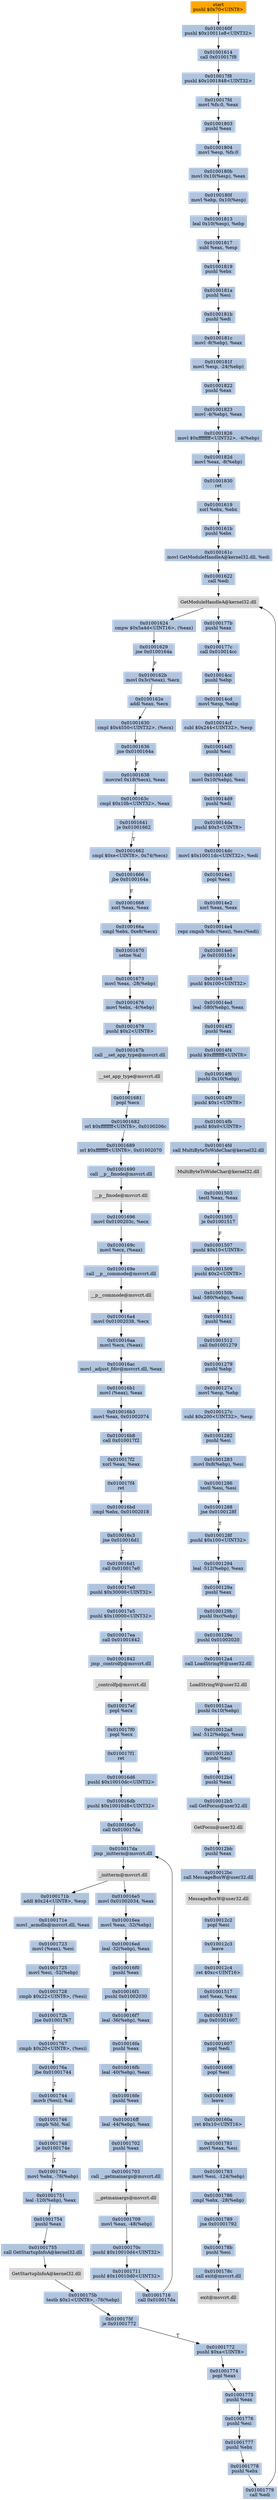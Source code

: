 digraph G {
node[shape=rectangle,style=filled,fillcolor=lightsteelblue,color=lightsteelblue]
bgcolor="transparent"
a0x0100160dpushl_0x70UINT8[label="start\npushl $0x70<UINT8>",color="lightgrey",fillcolor="orange"];
a0x0100160fpushl_0x10011e8UINT32[label="0x0100160f\npushl $0x10011e8<UINT32>"];
a0x01001614call_0x010017f8[label="0x01001614\ncall 0x010017f8"];
a0x010017f8pushl_0x1001848UINT32[label="0x010017f8\npushl $0x1001848<UINT32>"];
a0x010017fdmovl_fs_0_eax[label="0x010017fd\nmovl %fs:0, %eax"];
a0x01001803pushl_eax[label="0x01001803\npushl %eax"];
a0x01001804movl_esp_fs_0[label="0x01001804\nmovl %esp, %fs:0"];
a0x0100180bmovl_0x10esp__eax[label="0x0100180b\nmovl 0x10(%esp), %eax"];
a0x0100180fmovl_ebp_0x10esp_[label="0x0100180f\nmovl %ebp, 0x10(%esp)"];
a0x01001813leal_0x10esp__ebp[label="0x01001813\nleal 0x10(%esp), %ebp"];
a0x01001817subl_eax_esp[label="0x01001817\nsubl %eax, %esp"];
a0x01001819pushl_ebx[label="0x01001819\npushl %ebx"];
a0x0100181apushl_esi[label="0x0100181a\npushl %esi"];
a0x0100181bpushl_edi[label="0x0100181b\npushl %edi"];
a0x0100181cmovl__8ebp__eax[label="0x0100181c\nmovl -8(%ebp), %eax"];
a0x0100181fmovl_esp__24ebp_[label="0x0100181f\nmovl %esp, -24(%ebp)"];
a0x01001822pushl_eax[label="0x01001822\npushl %eax"];
a0x01001823movl__4ebp__eax[label="0x01001823\nmovl -4(%ebp), %eax"];
a0x01001826movl_0xffffffffUINT32__4ebp_[label="0x01001826\nmovl $0xffffffff<UINT32>, -4(%ebp)"];
a0x0100182dmovl_eax__8ebp_[label="0x0100182d\nmovl %eax, -8(%ebp)"];
a0x01001830ret[label="0x01001830\nret"];
a0x01001619xorl_ebx_ebx[label="0x01001619\nxorl %ebx, %ebx"];
a0x0100161bpushl_ebx[label="0x0100161b\npushl %ebx"];
a0x0100161cmovl_GetModuleHandleA_kernel32_dll_edi[label="0x0100161c\nmovl GetModuleHandleA@kernel32.dll, %edi"];
a0x01001622call_edi[label="0x01001622\ncall %edi"];
GetModuleHandleA_kernel32_dll[label="GetModuleHandleA@kernel32.dll",color="lightgrey",fillcolor="lightgrey"];
a0x01001624cmpw_0x5a4dUINT16_eax_[label="0x01001624\ncmpw $0x5a4d<UINT16>, (%eax)"];
a0x01001629jne_0x0100164a[label="0x01001629\njne 0x0100164a"];
a0x0100162bmovl_0x3ceax__ecx[label="0x0100162b\nmovl 0x3c(%eax), %ecx"];
a0x0100162eaddl_eax_ecx[label="0x0100162e\naddl %eax, %ecx"];
a0x01001630cmpl_0x4550UINT32_ecx_[label="0x01001630\ncmpl $0x4550<UINT32>, (%ecx)"];
a0x01001636jne_0x0100164a[label="0x01001636\njne 0x0100164a"];
a0x01001638movzwl_0x18ecx__eax[label="0x01001638\nmovzwl 0x18(%ecx), %eax"];
a0x0100163ccmpl_0x10bUINT32_eax[label="0x0100163c\ncmpl $0x10b<UINT32>, %eax"];
a0x01001641je_0x01001662[label="0x01001641\nje 0x01001662"];
a0x01001662cmpl_0xeUINT8_0x74ecx_[label="0x01001662\ncmpl $0xe<UINT8>, 0x74(%ecx)"];
a0x01001666jbe_0x0100164a[label="0x01001666\njbe 0x0100164a"];
a0x01001668xorl_eax_eax[label="0x01001668\nxorl %eax, %eax"];
a0x0100166acmpl_ebx_0xe8ecx_[label="0x0100166a\ncmpl %ebx, 0xe8(%ecx)"];
a0x01001670setne_al[label="0x01001670\nsetne %al"];
a0x01001673movl_eax__28ebp_[label="0x01001673\nmovl %eax, -28(%ebp)"];
a0x01001676movl_ebx__4ebp_[label="0x01001676\nmovl %ebx, -4(%ebp)"];
a0x01001679pushl_0x2UINT8[label="0x01001679\npushl $0x2<UINT8>"];
a0x0100167bcall___set_app_type_msvcrt_dll[label="0x0100167b\ncall __set_app_type@msvcrt.dll"];
a__set_app_type_msvcrt_dll[label="__set_app_type@msvcrt.dll",color="lightgrey",fillcolor="lightgrey"];
a0x01001681popl_ecx[label="0x01001681\npopl %ecx"];
a0x01001682orl_0xffffffffUINT8_0x0100206c[label="0x01001682\norl $0xffffffff<UINT8>, 0x0100206c"];
a0x01001689orl_0xffffffffUINT8_0x01002070[label="0x01001689\norl $0xffffffff<UINT8>, 0x01002070"];
a0x01001690call___p__fmode_msvcrt_dll[label="0x01001690\ncall __p__fmode@msvcrt.dll"];
a__p__fmode_msvcrt_dll[label="__p__fmode@msvcrt.dll",color="lightgrey",fillcolor="lightgrey"];
a0x01001696movl_0x0100203c_ecx[label="0x01001696\nmovl 0x0100203c, %ecx"];
a0x0100169cmovl_ecx_eax_[label="0x0100169c\nmovl %ecx, (%eax)"];
a0x0100169ecall___p__commode_msvcrt_dll[label="0x0100169e\ncall __p__commode@msvcrt.dll"];
a__p__commode_msvcrt_dll[label="__p__commode@msvcrt.dll",color="lightgrey",fillcolor="lightgrey"];
a0x010016a4movl_0x01002038_ecx[label="0x010016a4\nmovl 0x01002038, %ecx"];
a0x010016aamovl_ecx_eax_[label="0x010016aa\nmovl %ecx, (%eax)"];
a0x010016acmovl__adjust_fdiv_msvcrt_dll_eax[label="0x010016ac\nmovl _adjust_fdiv@msvcrt.dll, %eax"];
a0x010016b1movl_eax__eax[label="0x010016b1\nmovl (%eax), %eax"];
a0x010016b3movl_eax_0x01002074[label="0x010016b3\nmovl %eax, 0x01002074"];
a0x010016b8call_0x010017f2[label="0x010016b8\ncall 0x010017f2"];
a0x010017f2xorl_eax_eax[label="0x010017f2\nxorl %eax, %eax"];
a0x010017f4ret[label="0x010017f4\nret"];
a0x010016bdcmpl_ebx_0x01002018[label="0x010016bd\ncmpl %ebx, 0x01002018"];
a0x010016c3jne_0x010016d1[label="0x010016c3\njne 0x010016d1"];
a0x010016d1call_0x010017e0[label="0x010016d1\ncall 0x010017e0"];
a0x010017e0pushl_0x30000UINT32[label="0x010017e0\npushl $0x30000<UINT32>"];
a0x010017e5pushl_0x10000UINT32[label="0x010017e5\npushl $0x10000<UINT32>"];
a0x010017eacall_0x01001842[label="0x010017ea\ncall 0x01001842"];
a0x01001842jmp__controlfp_msvcrt_dll[label="0x01001842\njmp _controlfp@msvcrt.dll"];
a_controlfp_msvcrt_dll[label="_controlfp@msvcrt.dll",color="lightgrey",fillcolor="lightgrey"];
a0x010017efpopl_ecx[label="0x010017ef\npopl %ecx"];
a0x010017f0popl_ecx[label="0x010017f0\npopl %ecx"];
a0x010017f1ret[label="0x010017f1\nret"];
a0x010016d6pushl_0x10010dcUINT32[label="0x010016d6\npushl $0x10010dc<UINT32>"];
a0x010016dbpushl_0x10010d8UINT32[label="0x010016db\npushl $0x10010d8<UINT32>"];
a0x010016e0call_0x010017da[label="0x010016e0\ncall 0x010017da"];
a0x010017dajmp__initterm_msvcrt_dll[label="0x010017da\njmp _initterm@msvcrt.dll"];
a_initterm_msvcrt_dll[label="_initterm@msvcrt.dll",color="lightgrey",fillcolor="lightgrey"];
a0x010016e5movl_0x01002034_eax[label="0x010016e5\nmovl 0x01002034, %eax"];
a0x010016eamovl_eax__32ebp_[label="0x010016ea\nmovl %eax, -32(%ebp)"];
a0x010016edleal__32ebp__eax[label="0x010016ed\nleal -32(%ebp), %eax"];
a0x010016f0pushl_eax[label="0x010016f0\npushl %eax"];
a0x010016f1pushl_0x01002030[label="0x010016f1\npushl 0x01002030"];
a0x010016f7leal__36ebp__eax[label="0x010016f7\nleal -36(%ebp), %eax"];
a0x010016fapushl_eax[label="0x010016fa\npushl %eax"];
a0x010016fbleal__40ebp__eax[label="0x010016fb\nleal -40(%ebp), %eax"];
a0x010016fepushl_eax[label="0x010016fe\npushl %eax"];
a0x010016ffleal__44ebp__eax[label="0x010016ff\nleal -44(%ebp), %eax"];
a0x01001702pushl_eax[label="0x01001702\npushl %eax"];
a0x01001703call___getmainargs_msvcrt_dll[label="0x01001703\ncall __getmainargs@msvcrt.dll"];
a__getmainargs_msvcrt_dll[label="__getmainargs@msvcrt.dll",color="lightgrey",fillcolor="lightgrey"];
a0x01001709movl_eax__48ebp_[label="0x01001709\nmovl %eax, -48(%ebp)"];
a0x0100170cpushl_0x10010d4UINT32[label="0x0100170c\npushl $0x10010d4<UINT32>"];
a0x01001711pushl_0x10010d0UINT32[label="0x01001711\npushl $0x10010d0<UINT32>"];
a0x01001716call_0x010017da[label="0x01001716\ncall 0x010017da"];
a0x0100171baddl_0x24UINT8_esp[label="0x0100171b\naddl $0x24<UINT8>, %esp"];
a0x0100171emovl__acmdln_msvcrt_dll_eax[label="0x0100171e\nmovl _acmdln@msvcrt.dll, %eax"];
a0x01001723movl_eax__esi[label="0x01001723\nmovl (%eax), %esi"];
a0x01001725movl_esi__52ebp_[label="0x01001725\nmovl %esi, -52(%ebp)"];
a0x01001728cmpb_0x22UINT8_esi_[label="0x01001728\ncmpb $0x22<UINT8>, (%esi)"];
a0x0100172bjne_0x01001767[label="0x0100172b\njne 0x01001767"];
a0x01001767cmpb_0x20UINT8_esi_[label="0x01001767\ncmpb $0x20<UINT8>, (%esi)"];
a0x0100176ajbe_0x01001744[label="0x0100176a\njbe 0x01001744"];
a0x01001744movb_esi__al[label="0x01001744\nmovb (%esi), %al"];
a0x01001746cmpb_bl_al[label="0x01001746\ncmpb %bl, %al"];
a0x01001748je_0x0100174e[label="0x01001748\nje 0x0100174e"];
a0x0100174emovl_ebx__76ebp_[label="0x0100174e\nmovl %ebx, -76(%ebp)"];
a0x01001751leal__120ebp__eax[label="0x01001751\nleal -120(%ebp), %eax"];
a0x01001754pushl_eax[label="0x01001754\npushl %eax"];
a0x01001755call_GetStartupInfoA_kernel32_dll[label="0x01001755\ncall GetStartupInfoA@kernel32.dll"];
GetStartupInfoA_kernel32_dll[label="GetStartupInfoA@kernel32.dll",color="lightgrey",fillcolor="lightgrey"];
a0x0100175btestb_0x1UINT8__76ebp_[label="0x0100175b\ntestb $0x1<UINT8>, -76(%ebp)"];
a0x0100175fje_0x01001772[label="0x0100175f\nje 0x01001772"];
a0x01001772pushl_0xaUINT8[label="0x01001772\npushl $0xa<UINT8>"];
a0x01001774popl_eax[label="0x01001774\npopl %eax"];
a0x01001775pushl_eax[label="0x01001775\npushl %eax"];
a0x01001776pushl_esi[label="0x01001776\npushl %esi"];
a0x01001777pushl_ebx[label="0x01001777\npushl %ebx"];
a0x01001778pushl_ebx[label="0x01001778\npushl %ebx"];
a0x01001779call_edi[label="0x01001779\ncall %edi"];
a0x0100177bpushl_eax[label="0x0100177b\npushl %eax"];
a0x0100177ccall_0x010014cc[label="0x0100177c\ncall 0x010014cc"];
a0x010014ccpushl_ebp[label="0x010014cc\npushl %ebp"];
a0x010014cdmovl_esp_ebp[label="0x010014cd\nmovl %esp, %ebp"];
a0x010014cfsubl_0x244UINT32_esp[label="0x010014cf\nsubl $0x244<UINT32>, %esp"];
a0x010014d5pushl_esi[label="0x010014d5\npushl %esi"];
a0x010014d6movl_0x10ebp__esi[label="0x010014d6\nmovl 0x10(%ebp), %esi"];
a0x010014d9pushl_edi[label="0x010014d9\npushl %edi"];
a0x010014dapushl_0x5UINT8[label="0x010014da\npushl $0x5<UINT8>"];
a0x010014dcmovl_0x10011dcUINT32_edi[label="0x010014dc\nmovl $0x10011dc<UINT32>, %edi"];
a0x010014e1popl_ecx[label="0x010014e1\npopl %ecx"];
a0x010014e2xorl_eax_eax[label="0x010014e2\nxorl %eax, %eax"];
a0x010014e4repz_cmpsb_ds_esi__es_edi_[label="0x010014e4\nrepz cmpsb %ds:(%esi), %es:(%edi)"];
a0x010014e6je_0x0100151e[label="0x010014e6\nje 0x0100151e"];
a0x010014e8pushl_0x100UINT32[label="0x010014e8\npushl $0x100<UINT32>"];
a0x010014edleal__580ebp__eax[label="0x010014ed\nleal -580(%ebp), %eax"];
a0x010014f3pushl_eax[label="0x010014f3\npushl %eax"];
a0x010014f4pushl_0xffffffffUINT8[label="0x010014f4\npushl $0xffffffff<UINT8>"];
a0x010014f6pushl_0x10ebp_[label="0x010014f6\npushl 0x10(%ebp)"];
a0x010014f9pushl_0x1UINT8[label="0x010014f9\npushl $0x1<UINT8>"];
a0x010014fbpushl_0x0UINT8[label="0x010014fb\npushl $0x0<UINT8>"];
a0x010014fdcall_MultiByteToWideChar_kernel32_dll[label="0x010014fd\ncall MultiByteToWideChar@kernel32.dll"];
MultiByteToWideChar_kernel32_dll[label="MultiByteToWideChar@kernel32.dll",color="lightgrey",fillcolor="lightgrey"];
a0x01001503testl_eax_eax[label="0x01001503\ntestl %eax, %eax"];
a0x01001505je_0x01001517[label="0x01001505\nje 0x01001517"];
a0x01001507pushl_0x10UINT8[label="0x01001507\npushl $0x10<UINT8>"];
a0x01001509pushl_0x2UINT8[label="0x01001509\npushl $0x2<UINT8>"];
a0x0100150bleal__580ebp__eax[label="0x0100150b\nleal -580(%ebp), %eax"];
a0x01001511pushl_eax[label="0x01001511\npushl %eax"];
a0x01001512call_0x01001279[label="0x01001512\ncall 0x01001279"];
a0x01001279pushl_ebp[label="0x01001279\npushl %ebp"];
a0x0100127amovl_esp_ebp[label="0x0100127a\nmovl %esp, %ebp"];
a0x0100127csubl_0x200UINT32_esp[label="0x0100127c\nsubl $0x200<UINT32>, %esp"];
a0x01001282pushl_esi[label="0x01001282\npushl %esi"];
a0x01001283movl_0x8ebp__esi[label="0x01001283\nmovl 0x8(%ebp), %esi"];
a0x01001286testl_esi_esi[label="0x01001286\ntestl %esi, %esi"];
a0x01001288jne_0x0100128f[label="0x01001288\njne 0x0100128f"];
a0x0100128fpushl_0x100UINT32[label="0x0100128f\npushl $0x100<UINT32>"];
a0x01001294leal__512ebp__eax[label="0x01001294\nleal -512(%ebp), %eax"];
a0x0100129apushl_eax[label="0x0100129a\npushl %eax"];
a0x0100129bpushl_0xcebp_[label="0x0100129b\npushl 0xc(%ebp)"];
a0x0100129epushl_0x01002020[label="0x0100129e\npushl 0x01002020"];
a0x010012a4call_LoadStringW_user32_dll[label="0x010012a4\ncall LoadStringW@user32.dll"];
LoadStringW_user32_dll[label="LoadStringW@user32.dll",color="lightgrey",fillcolor="lightgrey"];
a0x010012aapushl_0x10ebp_[label="0x010012aa\npushl 0x10(%ebp)"];
a0x010012adleal__512ebp__eax[label="0x010012ad\nleal -512(%ebp), %eax"];
a0x010012b3pushl_esi[label="0x010012b3\npushl %esi"];
a0x010012b4pushl_eax[label="0x010012b4\npushl %eax"];
a0x010012b5call_GetFocus_user32_dll[label="0x010012b5\ncall GetFocus@user32.dll"];
GetFocus_user32_dll[label="GetFocus@user32.dll",color="lightgrey",fillcolor="lightgrey"];
a0x010012bbpushl_eax[label="0x010012bb\npushl %eax"];
a0x010012bccall_MessageBoxW_user32_dll[label="0x010012bc\ncall MessageBoxW@user32.dll"];
MessageBoxW_user32_dll[label="MessageBoxW@user32.dll",color="lightgrey",fillcolor="lightgrey"];
a0x010012c2popl_esi[label="0x010012c2\npopl %esi"];
a0x010012c3leave_[label="0x010012c3\nleave "];
a0x010012c4ret_0xcUINT16[label="0x010012c4\nret $0xc<UINT16>"];
a0x01001517xorl_eax_eax[label="0x01001517\nxorl %eax, %eax"];
a0x01001519jmp_0x01001607[label="0x01001519\njmp 0x01001607"];
a0x01001607popl_edi[label="0x01001607\npopl %edi"];
a0x01001608popl_esi[label="0x01001608\npopl %esi"];
a0x01001609leave_[label="0x01001609\nleave "];
a0x0100160aret_0x10UINT16[label="0x0100160a\nret $0x10<UINT16>"];
a0x01001781movl_eax_esi[label="0x01001781\nmovl %eax, %esi"];
a0x01001783movl_esi__124ebp_[label="0x01001783\nmovl %esi, -124(%ebp)"];
a0x01001786cmpl_ebx__28ebp_[label="0x01001786\ncmpl %ebx, -28(%ebp)"];
a0x01001789jne_0x01001792[label="0x01001789\njne 0x01001792"];
a0x0100178bpushl_esi[label="0x0100178b\npushl %esi"];
a0x0100178ccall_exit_msvcrt_dll[label="0x0100178c\ncall exit@msvcrt.dll"];
exit_msvcrt_dll[label="exit@msvcrt.dll",color="lightgrey",fillcolor="lightgrey"];
a0x0100160dpushl_0x70UINT8 -> a0x0100160fpushl_0x10011e8UINT32 [color="#000000"];
a0x0100160fpushl_0x10011e8UINT32 -> a0x01001614call_0x010017f8 [color="#000000"];
a0x01001614call_0x010017f8 -> a0x010017f8pushl_0x1001848UINT32 [color="#000000"];
a0x010017f8pushl_0x1001848UINT32 -> a0x010017fdmovl_fs_0_eax [color="#000000"];
a0x010017fdmovl_fs_0_eax -> a0x01001803pushl_eax [color="#000000"];
a0x01001803pushl_eax -> a0x01001804movl_esp_fs_0 [color="#000000"];
a0x01001804movl_esp_fs_0 -> a0x0100180bmovl_0x10esp__eax [color="#000000"];
a0x0100180bmovl_0x10esp__eax -> a0x0100180fmovl_ebp_0x10esp_ [color="#000000"];
a0x0100180fmovl_ebp_0x10esp_ -> a0x01001813leal_0x10esp__ebp [color="#000000"];
a0x01001813leal_0x10esp__ebp -> a0x01001817subl_eax_esp [color="#000000"];
a0x01001817subl_eax_esp -> a0x01001819pushl_ebx [color="#000000"];
a0x01001819pushl_ebx -> a0x0100181apushl_esi [color="#000000"];
a0x0100181apushl_esi -> a0x0100181bpushl_edi [color="#000000"];
a0x0100181bpushl_edi -> a0x0100181cmovl__8ebp__eax [color="#000000"];
a0x0100181cmovl__8ebp__eax -> a0x0100181fmovl_esp__24ebp_ [color="#000000"];
a0x0100181fmovl_esp__24ebp_ -> a0x01001822pushl_eax [color="#000000"];
a0x01001822pushl_eax -> a0x01001823movl__4ebp__eax [color="#000000"];
a0x01001823movl__4ebp__eax -> a0x01001826movl_0xffffffffUINT32__4ebp_ [color="#000000"];
a0x01001826movl_0xffffffffUINT32__4ebp_ -> a0x0100182dmovl_eax__8ebp_ [color="#000000"];
a0x0100182dmovl_eax__8ebp_ -> a0x01001830ret [color="#000000"];
a0x01001830ret -> a0x01001619xorl_ebx_ebx [color="#000000"];
a0x01001619xorl_ebx_ebx -> a0x0100161bpushl_ebx [color="#000000"];
a0x0100161bpushl_ebx -> a0x0100161cmovl_GetModuleHandleA_kernel32_dll_edi [color="#000000"];
a0x0100161cmovl_GetModuleHandleA_kernel32_dll_edi -> a0x01001622call_edi [color="#000000"];
a0x01001622call_edi -> GetModuleHandleA_kernel32_dll [color="#000000"];
GetModuleHandleA_kernel32_dll -> a0x01001624cmpw_0x5a4dUINT16_eax_ [color="#000000"];
a0x01001624cmpw_0x5a4dUINT16_eax_ -> a0x01001629jne_0x0100164a [color="#000000"];
a0x01001629jne_0x0100164a -> a0x0100162bmovl_0x3ceax__ecx [color="#000000",label="F"];
a0x0100162bmovl_0x3ceax__ecx -> a0x0100162eaddl_eax_ecx [color="#000000"];
a0x0100162eaddl_eax_ecx -> a0x01001630cmpl_0x4550UINT32_ecx_ [color="#000000"];
a0x01001630cmpl_0x4550UINT32_ecx_ -> a0x01001636jne_0x0100164a [color="#000000"];
a0x01001636jne_0x0100164a -> a0x01001638movzwl_0x18ecx__eax [color="#000000",label="F"];
a0x01001638movzwl_0x18ecx__eax -> a0x0100163ccmpl_0x10bUINT32_eax [color="#000000"];
a0x0100163ccmpl_0x10bUINT32_eax -> a0x01001641je_0x01001662 [color="#000000"];
a0x01001641je_0x01001662 -> a0x01001662cmpl_0xeUINT8_0x74ecx_ [color="#000000",label="T"];
a0x01001662cmpl_0xeUINT8_0x74ecx_ -> a0x01001666jbe_0x0100164a [color="#000000"];
a0x01001666jbe_0x0100164a -> a0x01001668xorl_eax_eax [color="#000000",label="F"];
a0x01001668xorl_eax_eax -> a0x0100166acmpl_ebx_0xe8ecx_ [color="#000000"];
a0x0100166acmpl_ebx_0xe8ecx_ -> a0x01001670setne_al [color="#000000"];
a0x01001670setne_al -> a0x01001673movl_eax__28ebp_ [color="#000000"];
a0x01001673movl_eax__28ebp_ -> a0x01001676movl_ebx__4ebp_ [color="#000000"];
a0x01001676movl_ebx__4ebp_ -> a0x01001679pushl_0x2UINT8 [color="#000000"];
a0x01001679pushl_0x2UINT8 -> a0x0100167bcall___set_app_type_msvcrt_dll [color="#000000"];
a0x0100167bcall___set_app_type_msvcrt_dll -> a__set_app_type_msvcrt_dll [color="#000000"];
a__set_app_type_msvcrt_dll -> a0x01001681popl_ecx [color="#000000"];
a0x01001681popl_ecx -> a0x01001682orl_0xffffffffUINT8_0x0100206c [color="#000000"];
a0x01001682orl_0xffffffffUINT8_0x0100206c -> a0x01001689orl_0xffffffffUINT8_0x01002070 [color="#000000"];
a0x01001689orl_0xffffffffUINT8_0x01002070 -> a0x01001690call___p__fmode_msvcrt_dll [color="#000000"];
a0x01001690call___p__fmode_msvcrt_dll -> a__p__fmode_msvcrt_dll [color="#000000"];
a__p__fmode_msvcrt_dll -> a0x01001696movl_0x0100203c_ecx [color="#000000"];
a0x01001696movl_0x0100203c_ecx -> a0x0100169cmovl_ecx_eax_ [color="#000000"];
a0x0100169cmovl_ecx_eax_ -> a0x0100169ecall___p__commode_msvcrt_dll [color="#000000"];
a0x0100169ecall___p__commode_msvcrt_dll -> a__p__commode_msvcrt_dll [color="#000000"];
a__p__commode_msvcrt_dll -> a0x010016a4movl_0x01002038_ecx [color="#000000"];
a0x010016a4movl_0x01002038_ecx -> a0x010016aamovl_ecx_eax_ [color="#000000"];
a0x010016aamovl_ecx_eax_ -> a0x010016acmovl__adjust_fdiv_msvcrt_dll_eax [color="#000000"];
a0x010016acmovl__adjust_fdiv_msvcrt_dll_eax -> a0x010016b1movl_eax__eax [color="#000000"];
a0x010016b1movl_eax__eax -> a0x010016b3movl_eax_0x01002074 [color="#000000"];
a0x010016b3movl_eax_0x01002074 -> a0x010016b8call_0x010017f2 [color="#000000"];
a0x010016b8call_0x010017f2 -> a0x010017f2xorl_eax_eax [color="#000000"];
a0x010017f2xorl_eax_eax -> a0x010017f4ret [color="#000000"];
a0x010017f4ret -> a0x010016bdcmpl_ebx_0x01002018 [color="#000000"];
a0x010016bdcmpl_ebx_0x01002018 -> a0x010016c3jne_0x010016d1 [color="#000000"];
a0x010016c3jne_0x010016d1 -> a0x010016d1call_0x010017e0 [color="#000000",label="T"];
a0x010016d1call_0x010017e0 -> a0x010017e0pushl_0x30000UINT32 [color="#000000"];
a0x010017e0pushl_0x30000UINT32 -> a0x010017e5pushl_0x10000UINT32 [color="#000000"];
a0x010017e5pushl_0x10000UINT32 -> a0x010017eacall_0x01001842 [color="#000000"];
a0x010017eacall_0x01001842 -> a0x01001842jmp__controlfp_msvcrt_dll [color="#000000"];
a0x01001842jmp__controlfp_msvcrt_dll -> a_controlfp_msvcrt_dll [color="#000000"];
a_controlfp_msvcrt_dll -> a0x010017efpopl_ecx [color="#000000"];
a0x010017efpopl_ecx -> a0x010017f0popl_ecx [color="#000000"];
a0x010017f0popl_ecx -> a0x010017f1ret [color="#000000"];
a0x010017f1ret -> a0x010016d6pushl_0x10010dcUINT32 [color="#000000"];
a0x010016d6pushl_0x10010dcUINT32 -> a0x010016dbpushl_0x10010d8UINT32 [color="#000000"];
a0x010016dbpushl_0x10010d8UINT32 -> a0x010016e0call_0x010017da [color="#000000"];
a0x010016e0call_0x010017da -> a0x010017dajmp__initterm_msvcrt_dll [color="#000000"];
a0x010017dajmp__initterm_msvcrt_dll -> a_initterm_msvcrt_dll [color="#000000"];
a_initterm_msvcrt_dll -> a0x010016e5movl_0x01002034_eax [color="#000000"];
a0x010016e5movl_0x01002034_eax -> a0x010016eamovl_eax__32ebp_ [color="#000000"];
a0x010016eamovl_eax__32ebp_ -> a0x010016edleal__32ebp__eax [color="#000000"];
a0x010016edleal__32ebp__eax -> a0x010016f0pushl_eax [color="#000000"];
a0x010016f0pushl_eax -> a0x010016f1pushl_0x01002030 [color="#000000"];
a0x010016f1pushl_0x01002030 -> a0x010016f7leal__36ebp__eax [color="#000000"];
a0x010016f7leal__36ebp__eax -> a0x010016fapushl_eax [color="#000000"];
a0x010016fapushl_eax -> a0x010016fbleal__40ebp__eax [color="#000000"];
a0x010016fbleal__40ebp__eax -> a0x010016fepushl_eax [color="#000000"];
a0x010016fepushl_eax -> a0x010016ffleal__44ebp__eax [color="#000000"];
a0x010016ffleal__44ebp__eax -> a0x01001702pushl_eax [color="#000000"];
a0x01001702pushl_eax -> a0x01001703call___getmainargs_msvcrt_dll [color="#000000"];
a0x01001703call___getmainargs_msvcrt_dll -> a__getmainargs_msvcrt_dll [color="#000000"];
a__getmainargs_msvcrt_dll -> a0x01001709movl_eax__48ebp_ [color="#000000"];
a0x01001709movl_eax__48ebp_ -> a0x0100170cpushl_0x10010d4UINT32 [color="#000000"];
a0x0100170cpushl_0x10010d4UINT32 -> a0x01001711pushl_0x10010d0UINT32 [color="#000000"];
a0x01001711pushl_0x10010d0UINT32 -> a0x01001716call_0x010017da [color="#000000"];
a0x01001716call_0x010017da -> a0x010017dajmp__initterm_msvcrt_dll [color="#000000"];
a_initterm_msvcrt_dll -> a0x0100171baddl_0x24UINT8_esp [color="#000000"];
a0x0100171baddl_0x24UINT8_esp -> a0x0100171emovl__acmdln_msvcrt_dll_eax [color="#000000"];
a0x0100171emovl__acmdln_msvcrt_dll_eax -> a0x01001723movl_eax__esi [color="#000000"];
a0x01001723movl_eax__esi -> a0x01001725movl_esi__52ebp_ [color="#000000"];
a0x01001725movl_esi__52ebp_ -> a0x01001728cmpb_0x22UINT8_esi_ [color="#000000"];
a0x01001728cmpb_0x22UINT8_esi_ -> a0x0100172bjne_0x01001767 [color="#000000"];
a0x0100172bjne_0x01001767 -> a0x01001767cmpb_0x20UINT8_esi_ [color="#000000",label="T"];
a0x01001767cmpb_0x20UINT8_esi_ -> a0x0100176ajbe_0x01001744 [color="#000000"];
a0x0100176ajbe_0x01001744 -> a0x01001744movb_esi__al [color="#000000",label="T"];
a0x01001744movb_esi__al -> a0x01001746cmpb_bl_al [color="#000000"];
a0x01001746cmpb_bl_al -> a0x01001748je_0x0100174e [color="#000000"];
a0x01001748je_0x0100174e -> a0x0100174emovl_ebx__76ebp_ [color="#000000",label="T"];
a0x0100174emovl_ebx__76ebp_ -> a0x01001751leal__120ebp__eax [color="#000000"];
a0x01001751leal__120ebp__eax -> a0x01001754pushl_eax [color="#000000"];
a0x01001754pushl_eax -> a0x01001755call_GetStartupInfoA_kernel32_dll [color="#000000"];
a0x01001755call_GetStartupInfoA_kernel32_dll -> GetStartupInfoA_kernel32_dll [color="#000000"];
GetStartupInfoA_kernel32_dll -> a0x0100175btestb_0x1UINT8__76ebp_ [color="#000000"];
a0x0100175btestb_0x1UINT8__76ebp_ -> a0x0100175fje_0x01001772 [color="#000000"];
a0x0100175fje_0x01001772 -> a0x01001772pushl_0xaUINT8 [color="#000000",label="T"];
a0x01001772pushl_0xaUINT8 -> a0x01001774popl_eax [color="#000000"];
a0x01001774popl_eax -> a0x01001775pushl_eax [color="#000000"];
a0x01001775pushl_eax -> a0x01001776pushl_esi [color="#000000"];
a0x01001776pushl_esi -> a0x01001777pushl_ebx [color="#000000"];
a0x01001777pushl_ebx -> a0x01001778pushl_ebx [color="#000000"];
a0x01001778pushl_ebx -> a0x01001779call_edi [color="#000000"];
a0x01001779call_edi -> GetModuleHandleA_kernel32_dll [color="#000000"];
GetModuleHandleA_kernel32_dll -> a0x0100177bpushl_eax [color="#000000"];
a0x0100177bpushl_eax -> a0x0100177ccall_0x010014cc [color="#000000"];
a0x0100177ccall_0x010014cc -> a0x010014ccpushl_ebp [color="#000000"];
a0x010014ccpushl_ebp -> a0x010014cdmovl_esp_ebp [color="#000000"];
a0x010014cdmovl_esp_ebp -> a0x010014cfsubl_0x244UINT32_esp [color="#000000"];
a0x010014cfsubl_0x244UINT32_esp -> a0x010014d5pushl_esi [color="#000000"];
a0x010014d5pushl_esi -> a0x010014d6movl_0x10ebp__esi [color="#000000"];
a0x010014d6movl_0x10ebp__esi -> a0x010014d9pushl_edi [color="#000000"];
a0x010014d9pushl_edi -> a0x010014dapushl_0x5UINT8 [color="#000000"];
a0x010014dapushl_0x5UINT8 -> a0x010014dcmovl_0x10011dcUINT32_edi [color="#000000"];
a0x010014dcmovl_0x10011dcUINT32_edi -> a0x010014e1popl_ecx [color="#000000"];
a0x010014e1popl_ecx -> a0x010014e2xorl_eax_eax [color="#000000"];
a0x010014e2xorl_eax_eax -> a0x010014e4repz_cmpsb_ds_esi__es_edi_ [color="#000000"];
a0x010014e4repz_cmpsb_ds_esi__es_edi_ -> a0x010014e6je_0x0100151e [color="#000000"];
a0x010014e6je_0x0100151e -> a0x010014e8pushl_0x100UINT32 [color="#000000",label="F"];
a0x010014e8pushl_0x100UINT32 -> a0x010014edleal__580ebp__eax [color="#000000"];
a0x010014edleal__580ebp__eax -> a0x010014f3pushl_eax [color="#000000"];
a0x010014f3pushl_eax -> a0x010014f4pushl_0xffffffffUINT8 [color="#000000"];
a0x010014f4pushl_0xffffffffUINT8 -> a0x010014f6pushl_0x10ebp_ [color="#000000"];
a0x010014f6pushl_0x10ebp_ -> a0x010014f9pushl_0x1UINT8 [color="#000000"];
a0x010014f9pushl_0x1UINT8 -> a0x010014fbpushl_0x0UINT8 [color="#000000"];
a0x010014fbpushl_0x0UINT8 -> a0x010014fdcall_MultiByteToWideChar_kernel32_dll [color="#000000"];
a0x010014fdcall_MultiByteToWideChar_kernel32_dll -> MultiByteToWideChar_kernel32_dll [color="#000000"];
MultiByteToWideChar_kernel32_dll -> a0x01001503testl_eax_eax [color="#000000"];
a0x01001503testl_eax_eax -> a0x01001505je_0x01001517 [color="#000000"];
a0x01001505je_0x01001517 -> a0x01001507pushl_0x10UINT8 [color="#000000",label="F"];
a0x01001507pushl_0x10UINT8 -> a0x01001509pushl_0x2UINT8 [color="#000000"];
a0x01001509pushl_0x2UINT8 -> a0x0100150bleal__580ebp__eax [color="#000000"];
a0x0100150bleal__580ebp__eax -> a0x01001511pushl_eax [color="#000000"];
a0x01001511pushl_eax -> a0x01001512call_0x01001279 [color="#000000"];
a0x01001512call_0x01001279 -> a0x01001279pushl_ebp [color="#000000"];
a0x01001279pushl_ebp -> a0x0100127amovl_esp_ebp [color="#000000"];
a0x0100127amovl_esp_ebp -> a0x0100127csubl_0x200UINT32_esp [color="#000000"];
a0x0100127csubl_0x200UINT32_esp -> a0x01001282pushl_esi [color="#000000"];
a0x01001282pushl_esi -> a0x01001283movl_0x8ebp__esi [color="#000000"];
a0x01001283movl_0x8ebp__esi -> a0x01001286testl_esi_esi [color="#000000"];
a0x01001286testl_esi_esi -> a0x01001288jne_0x0100128f [color="#000000"];
a0x01001288jne_0x0100128f -> a0x0100128fpushl_0x100UINT32 [color="#000000",label="T"];
a0x0100128fpushl_0x100UINT32 -> a0x01001294leal__512ebp__eax [color="#000000"];
a0x01001294leal__512ebp__eax -> a0x0100129apushl_eax [color="#000000"];
a0x0100129apushl_eax -> a0x0100129bpushl_0xcebp_ [color="#000000"];
a0x0100129bpushl_0xcebp_ -> a0x0100129epushl_0x01002020 [color="#000000"];
a0x0100129epushl_0x01002020 -> a0x010012a4call_LoadStringW_user32_dll [color="#000000"];
a0x010012a4call_LoadStringW_user32_dll -> LoadStringW_user32_dll [color="#000000"];
LoadStringW_user32_dll -> a0x010012aapushl_0x10ebp_ [color="#000000"];
a0x010012aapushl_0x10ebp_ -> a0x010012adleal__512ebp__eax [color="#000000"];
a0x010012adleal__512ebp__eax -> a0x010012b3pushl_esi [color="#000000"];
a0x010012b3pushl_esi -> a0x010012b4pushl_eax [color="#000000"];
a0x010012b4pushl_eax -> a0x010012b5call_GetFocus_user32_dll [color="#000000"];
a0x010012b5call_GetFocus_user32_dll -> GetFocus_user32_dll [color="#000000"];
GetFocus_user32_dll -> a0x010012bbpushl_eax [color="#000000"];
a0x010012bbpushl_eax -> a0x010012bccall_MessageBoxW_user32_dll [color="#000000"];
a0x010012bccall_MessageBoxW_user32_dll -> MessageBoxW_user32_dll [color="#000000"];
MessageBoxW_user32_dll -> a0x010012c2popl_esi [color="#000000"];
a0x010012c2popl_esi -> a0x010012c3leave_ [color="#000000"];
a0x010012c3leave_ -> a0x010012c4ret_0xcUINT16 [color="#000000"];
a0x010012c4ret_0xcUINT16 -> a0x01001517xorl_eax_eax [color="#000000"];
a0x01001517xorl_eax_eax -> a0x01001519jmp_0x01001607 [color="#000000"];
a0x01001519jmp_0x01001607 -> a0x01001607popl_edi [color="#000000"];
a0x01001607popl_edi -> a0x01001608popl_esi [color="#000000"];
a0x01001608popl_esi -> a0x01001609leave_ [color="#000000"];
a0x01001609leave_ -> a0x0100160aret_0x10UINT16 [color="#000000"];
a0x0100160aret_0x10UINT16 -> a0x01001781movl_eax_esi [color="#000000"];
a0x01001781movl_eax_esi -> a0x01001783movl_esi__124ebp_ [color="#000000"];
a0x01001783movl_esi__124ebp_ -> a0x01001786cmpl_ebx__28ebp_ [color="#000000"];
a0x01001786cmpl_ebx__28ebp_ -> a0x01001789jne_0x01001792 [color="#000000"];
a0x01001789jne_0x01001792 -> a0x0100178bpushl_esi [color="#000000",label="F"];
a0x0100178bpushl_esi -> a0x0100178ccall_exit_msvcrt_dll [color="#000000"];
a0x0100178ccall_exit_msvcrt_dll -> exit_msvcrt_dll [color="#000000"];
}
